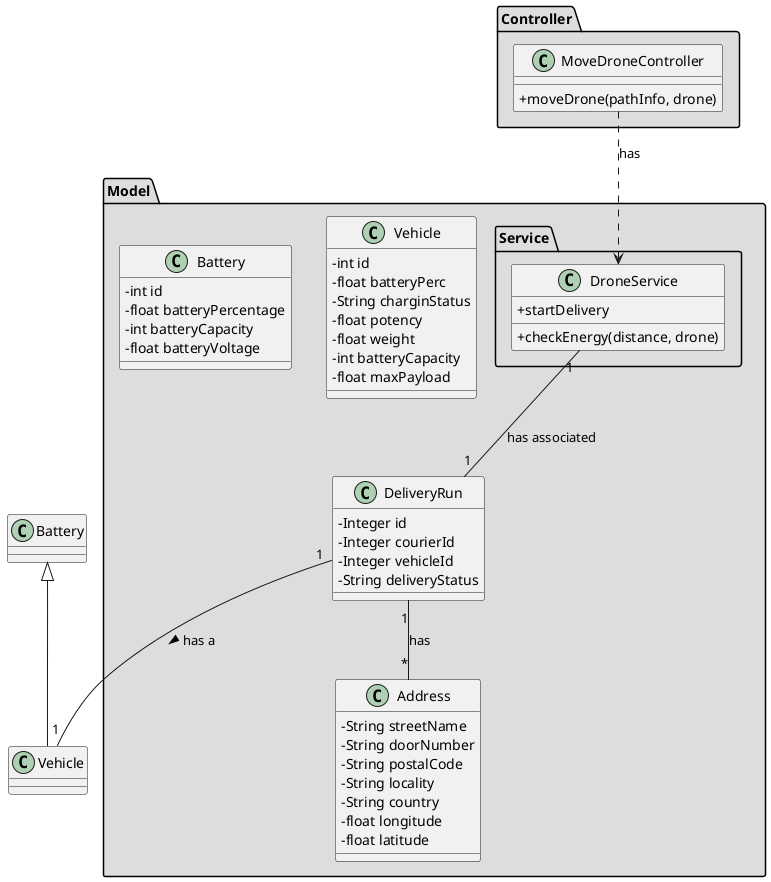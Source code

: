 @startuml
skinparam classAttributeIconSize 0

package "Controller" #DDDDDD {
class MoveDroneController{
+moveDrone(pathInfo, drone)
}

}


package "Model" #DDDDDD {
package "Service" #DDDDDD {
   class DroneService{
          +checkEnergy(distance, drone)
          +startDelivery
      }
 }
}

package "Model" #DDDDDD {
class Address{
-   String streetName
-   String doorNumber
-   String postalCode
-   String locality
-   String country
-   float longitude
-   float latitude
}

class DeliveryRun{
- Integer id
- Integer courierId
- Integer vehicleId
- String deliveryStatus
}

class Vehicle{
  -int id
  -float batteryPerc
  -String charginStatus
  -float potency
  -float weight
  -int batteryCapacity
  -float maxPayload
}

class Battery{
  -int id
  -float batteryPercentage
  -int batteryCapacity
  -float batteryVoltage
}


}


class Vehicle extends Battery

MoveDroneController ..> DroneService : has

DeliveryRun "1" -- "1" Vehicle :  has a >
DeliveryRun "1" -- "*" Address :  has
DroneService "1" -- "1" DeliveryRun : has associated


@enduml